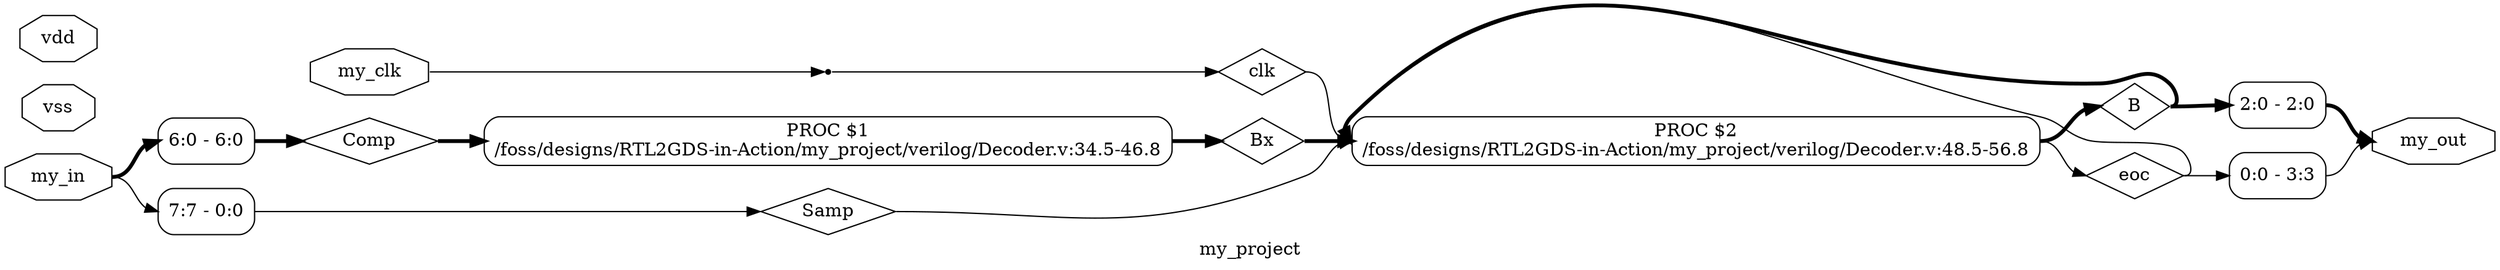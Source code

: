 digraph "my_project" {
label="my_project";
rankdir="LR";
remincross=true;
n5 [ shape=diamond, label="Bx", color="black", fontcolor="black"];
n6 [ shape=diamond, label="B", color="black", fontcolor="black"];
n7 [ shape=diamond, label="eoc", color="black", fontcolor="black"];
n8 [ shape=diamond, label="clk", color="black", fontcolor="black"];
n9 [ shape=diamond, label="Samp", color="black", fontcolor="black"];
n10 [ shape=diamond, label="Comp", color="black", fontcolor="black"];
n11 [ shape=octagon, label="my_out", color="black", fontcolor="black"];
n12 [ shape=octagon, label="my_clk", color="black", fontcolor="black"];
n13 [ shape=octagon, label="my_in", color="black", fontcolor="black"];
n14 [ shape=octagon, label="vss", color="black", fontcolor="black"];
n15 [ shape=octagon, label="vdd", color="black", fontcolor="black"];
p0 [shape=box, style=rounded, label="PROC $2\n/foss/designs/RTL2GDS-in-Action/my_project/verilog/Decoder.v:48.5-56.8", ];
p1 [shape=box, style=rounded, label="PROC $1\n/foss/designs/RTL2GDS-in-Action/my_project/verilog/Decoder.v:34.5-46.8", ];
x2 [ shape=record, style=rounded, label="<s0> 6:0 - 6:0 ", color="black", fontcolor="black" ];
x3 [ shape=record, style=rounded, label="<s0> 7:7 - 0:0 ", color="black", fontcolor="black" ];
x4 [shape=point, ];
x5 [ shape=record, style=rounded, label="<s0> 2:0 - 2:0 ", color="black", fontcolor="black" ];
x6 [ shape=record, style=rounded, label="<s0> 0:0 - 3:3 ", color="black", fontcolor="black" ];
x2:e -> n10:w [color="black", fontcolor="black", style="setlinewidth(3)", label=""];
n10:e -> p1:w [color="black", fontcolor="black", style="setlinewidth(3)", label=""];
x5:s0:e -> n11:w [color="black", fontcolor="black", style="setlinewidth(3)", label=""];
x6:s0:e -> n11:w [color="black", fontcolor="black", label=""];
n12:e -> x4:w [color="black", fontcolor="black", label=""];
n13:e -> x2:s0:w [color="black", fontcolor="black", style="setlinewidth(3)", label=""];
n13:e -> x3:s0:w [color="black", fontcolor="black", label=""];
p1:e -> n5:w [color="black", fontcolor="black", style="setlinewidth(3)", label=""];
n5:e -> p0:w [color="black", fontcolor="black", style="setlinewidth(3)", label=""];
p0:e -> n6:w [color="black", fontcolor="black", style="setlinewidth(3)", label=""];
n6:e -> p0:w [color="black", fontcolor="black", style="setlinewidth(3)", label=""];
n6:e -> x5:w [color="black", fontcolor="black", style="setlinewidth(3)", label=""];
p0:e -> n7:w [color="black", fontcolor="black", label=""];
n7:e -> p0:w [color="black", fontcolor="black", label=""];
n7:e -> x6:w [color="black", fontcolor="black", label=""];
x4:e -> n8:w [color="black", fontcolor="black", label=""];
n8:e -> p0:w [color="black", fontcolor="black", label=""];
x3:e -> n9:w [color="black", fontcolor="black", label=""];
n9:e -> p0:w [color="black", fontcolor="black", label=""];
}
